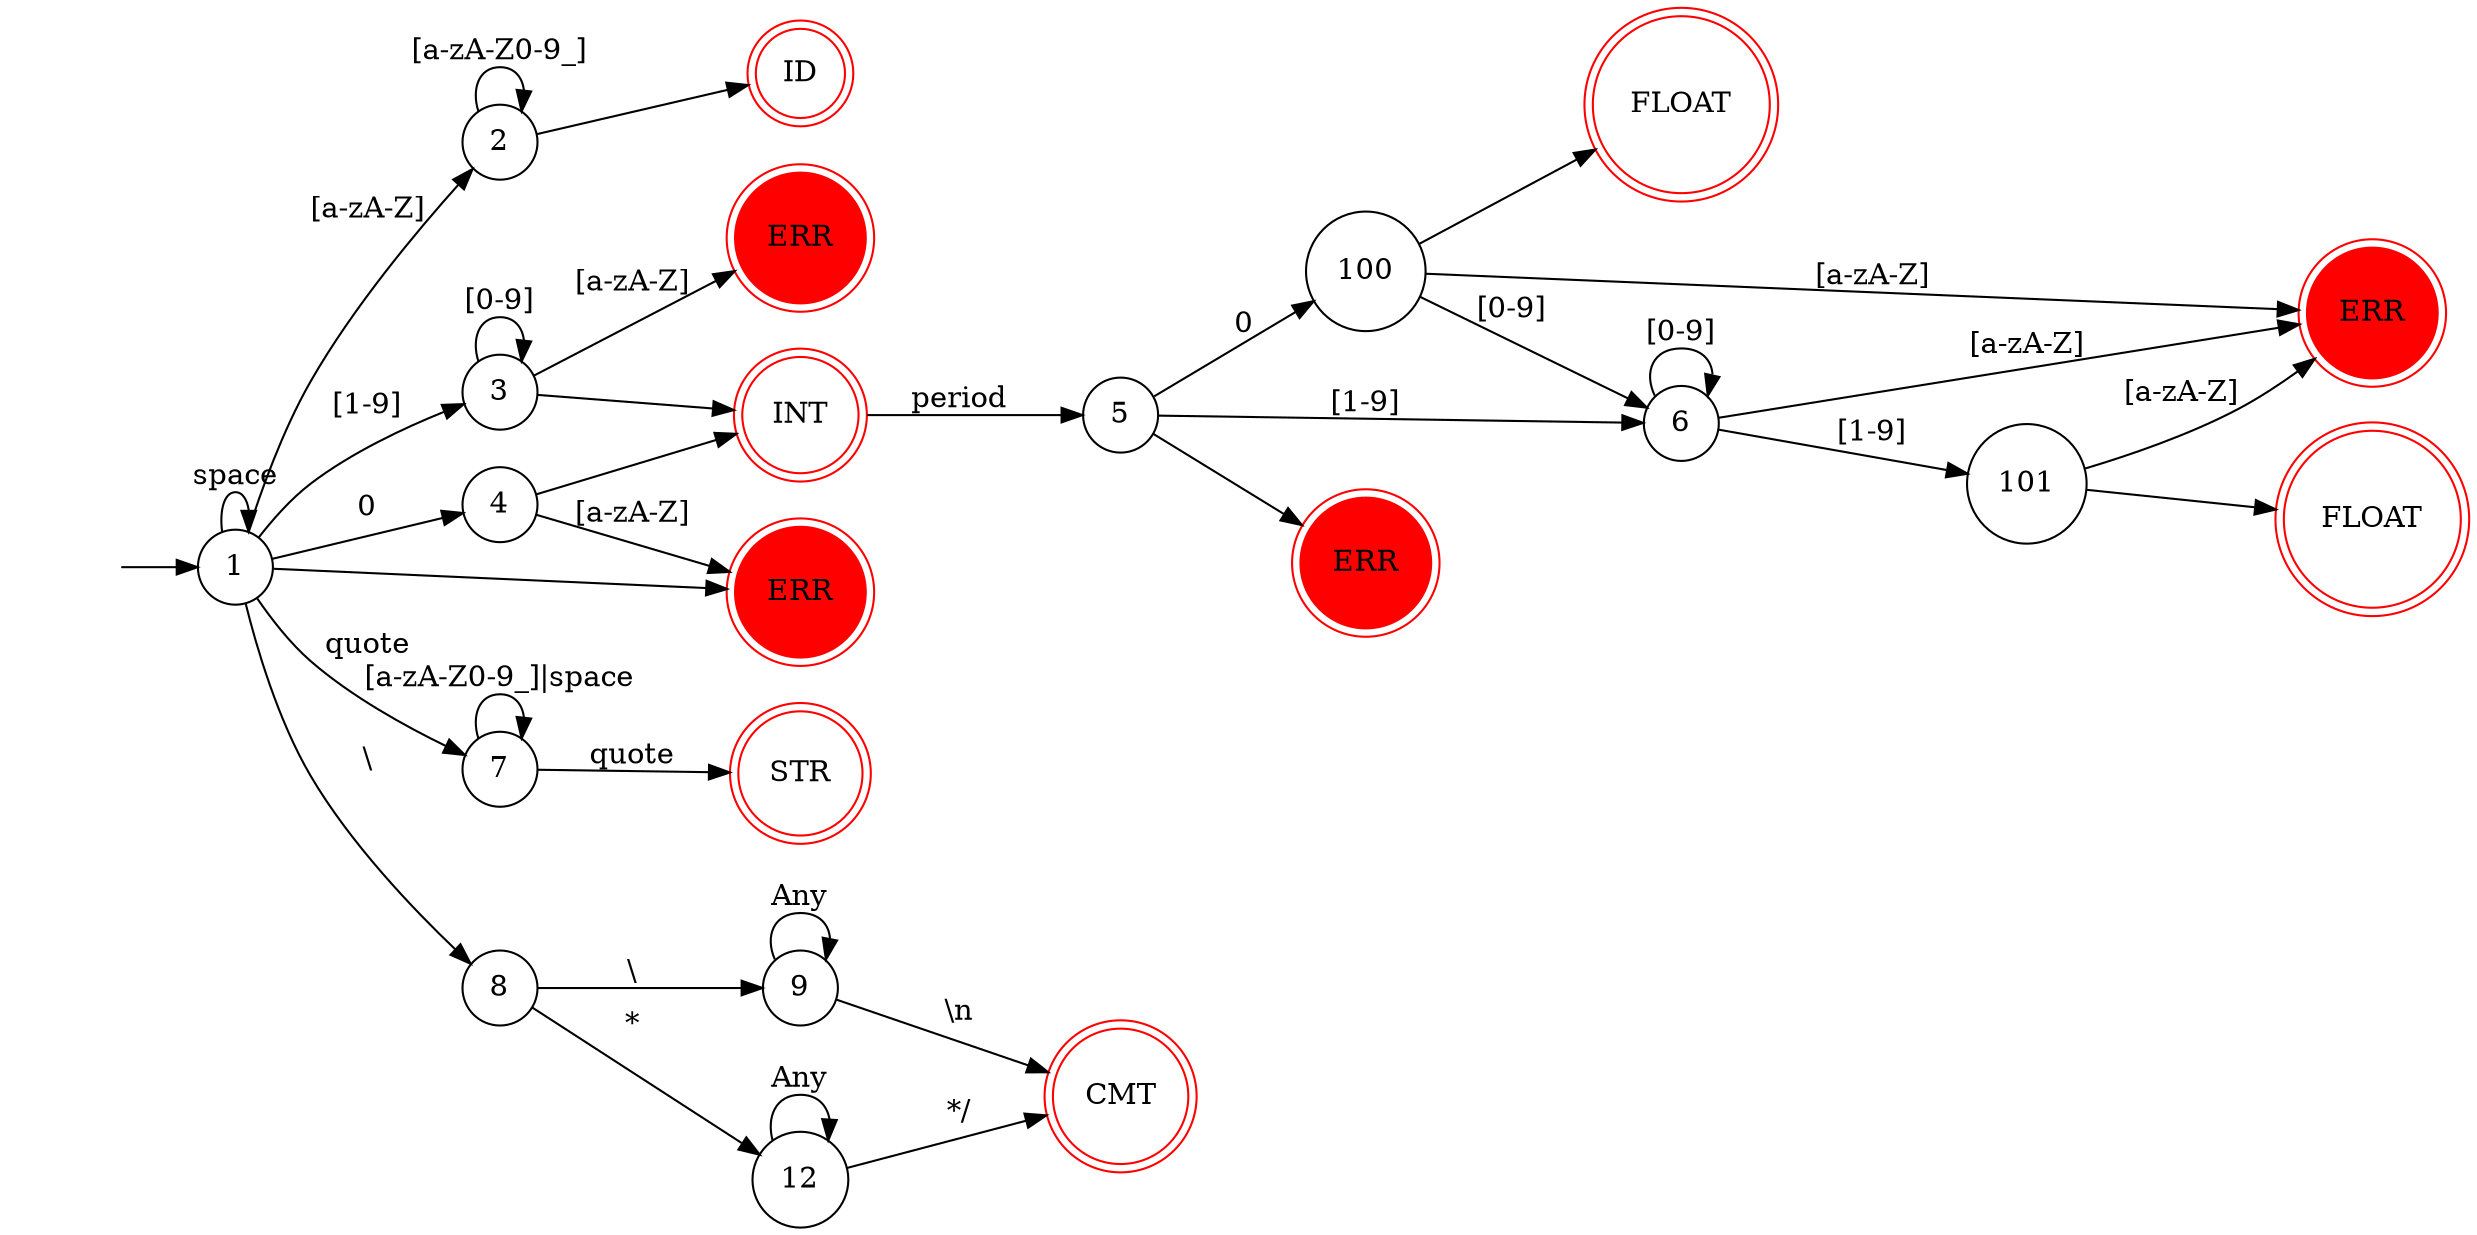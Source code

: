 digraph dfa {
  graph [rankdir="LR"]

  "" [shape=none]
  "1" [shape=circle]
  "2" [shape=circle]
  "3" [shape=circle]
  "4" [shape=circle]
  "5" [shape=circle]
  "6" [shape=circle]
  "7" [shape=circle]
  "8" [shape=circle]
  "9" [shape=circle]
  "12" [shape=circle]
  "100" [shape=circle]
  "101" [shape=circle]

  // final states
  "30" [shape=doublecircle, label="ID", color=red]
  "31" [shape=doublecircle, label="INT", color=red]
  "32" [shape=doublecircle, label="CMT", color=red]
  "33" [shape=doublecircle, label="FLOAT", color=red]
  "34" [shape=doublecircle, label="FLOAT", color=red]
  "35" [shape=doublecircle, label="STR", color=red]

  // errors
  "40" [shape=doublecircle, label="ERR", color=red, style=filled]
  "41" [shape=doublecircle, label="ERR", color=red, style=filled]
  "42" [shape=doublecircle, label="ERR", color=red, style=filled]
  "43" [shape=doublecircle, label="ERR", color=red, style=filled]

  "" -> "1"
  "1" -> "1" [label="space"]
  "1" -> "40"

  // Id
  "1" -> "2" [label="[a-zA-Z]"]
  "2" -> "2" [label="[a-zA-Z0-9_]"]
  "2" -> "30"

  // integers
  "1" -> "3" [label="[1-9]"]
  "3" -> "3" [label="[0-9]"]
  "3" -> "42" [label="[a-zA-Z]"]
  "3" -> "31" 

  "1" -> "4" [label="0"]
  "4" -> "40" [label="[a-zA-Z]"]
  "4" -> "31" 

  // Floats
  "31" -> "5" [label="period"]
  "5" -> "6" [label="[1-9]"]
  "5" -> "43"
  "6" -> "6" [label="[0-9]"]
  "6" -> "101" [label="[1-9]"]
  "101" -> "33"
  "101" -> "41" [label="[a-zA-Z]"]
  "6" -> "41" [label="[a-zA-Z]"]
  "5" -> "100" [label="0"]
  "100" -> "6" [label="[0-9]"]
  "100" -> "34"
  "100" -> "41" [label="[a-zA-Z]"]

  // String literal
  "1" -> "7" [label="quote"]
  "7" -> "7" [label="[a-zA-Z0-9_]|space"]
  "7" -> "35" [label="quote"]

  "1" -> "8" [label="\\"]
  "8" -> "9" [label="\\"]
  "9" -> "9" [label="Any"]
  "9" -> "32" [label="\\n"]

  "8" -> "12" [label="*"]
  "12" -> "12" [label="Any"]
  "12" -> "32" [label="*/"]
}
